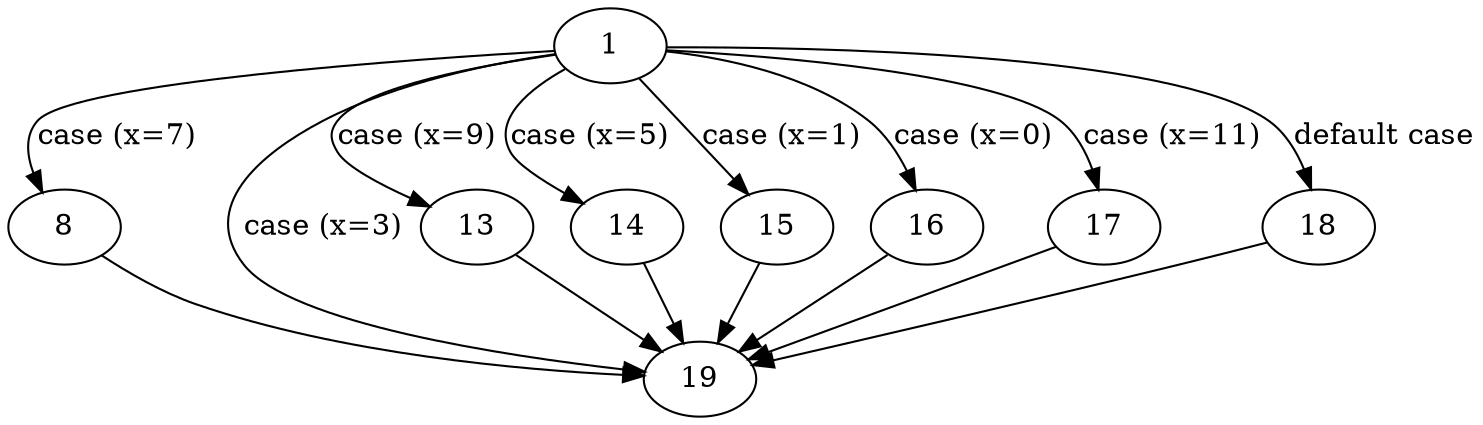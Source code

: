 strict digraph "file_type" {
	// Node definitions.
	1 [entry=true];
	8;
	19;
	13;
	14;
	15;
	16;
	17;
	18;

	// Edge definitions.
	1 -> 8 [
		cond="case (x=7)"
		label="case (x=7)"
	];
	1 -> 19 [
		cond="case (x=3)"
		label="case (x=3)"
	];
	1 -> 13 [
		cond="case (x=9)"
		label="case (x=9)"
	];
	1 -> 14 [
		cond="case (x=5)"
		label="case (x=5)"
	];
	1 -> 15 [
		cond="case (x=1)"
		label="case (x=1)"
	];
	1 -> 16 [
		cond="case (x=0)"
		label="case (x=0)"
	];
	1 -> 17 [
		cond="case (x=11)"
		label="case (x=11)"
	];
	1 -> 18 [
		cond="default case"
		label="default case"
	];
	8 -> 19;
	13 -> 19;
	14 -> 19;
	15 -> 19;
	16 -> 19;
	17 -> 19;
	18 -> 19;
}